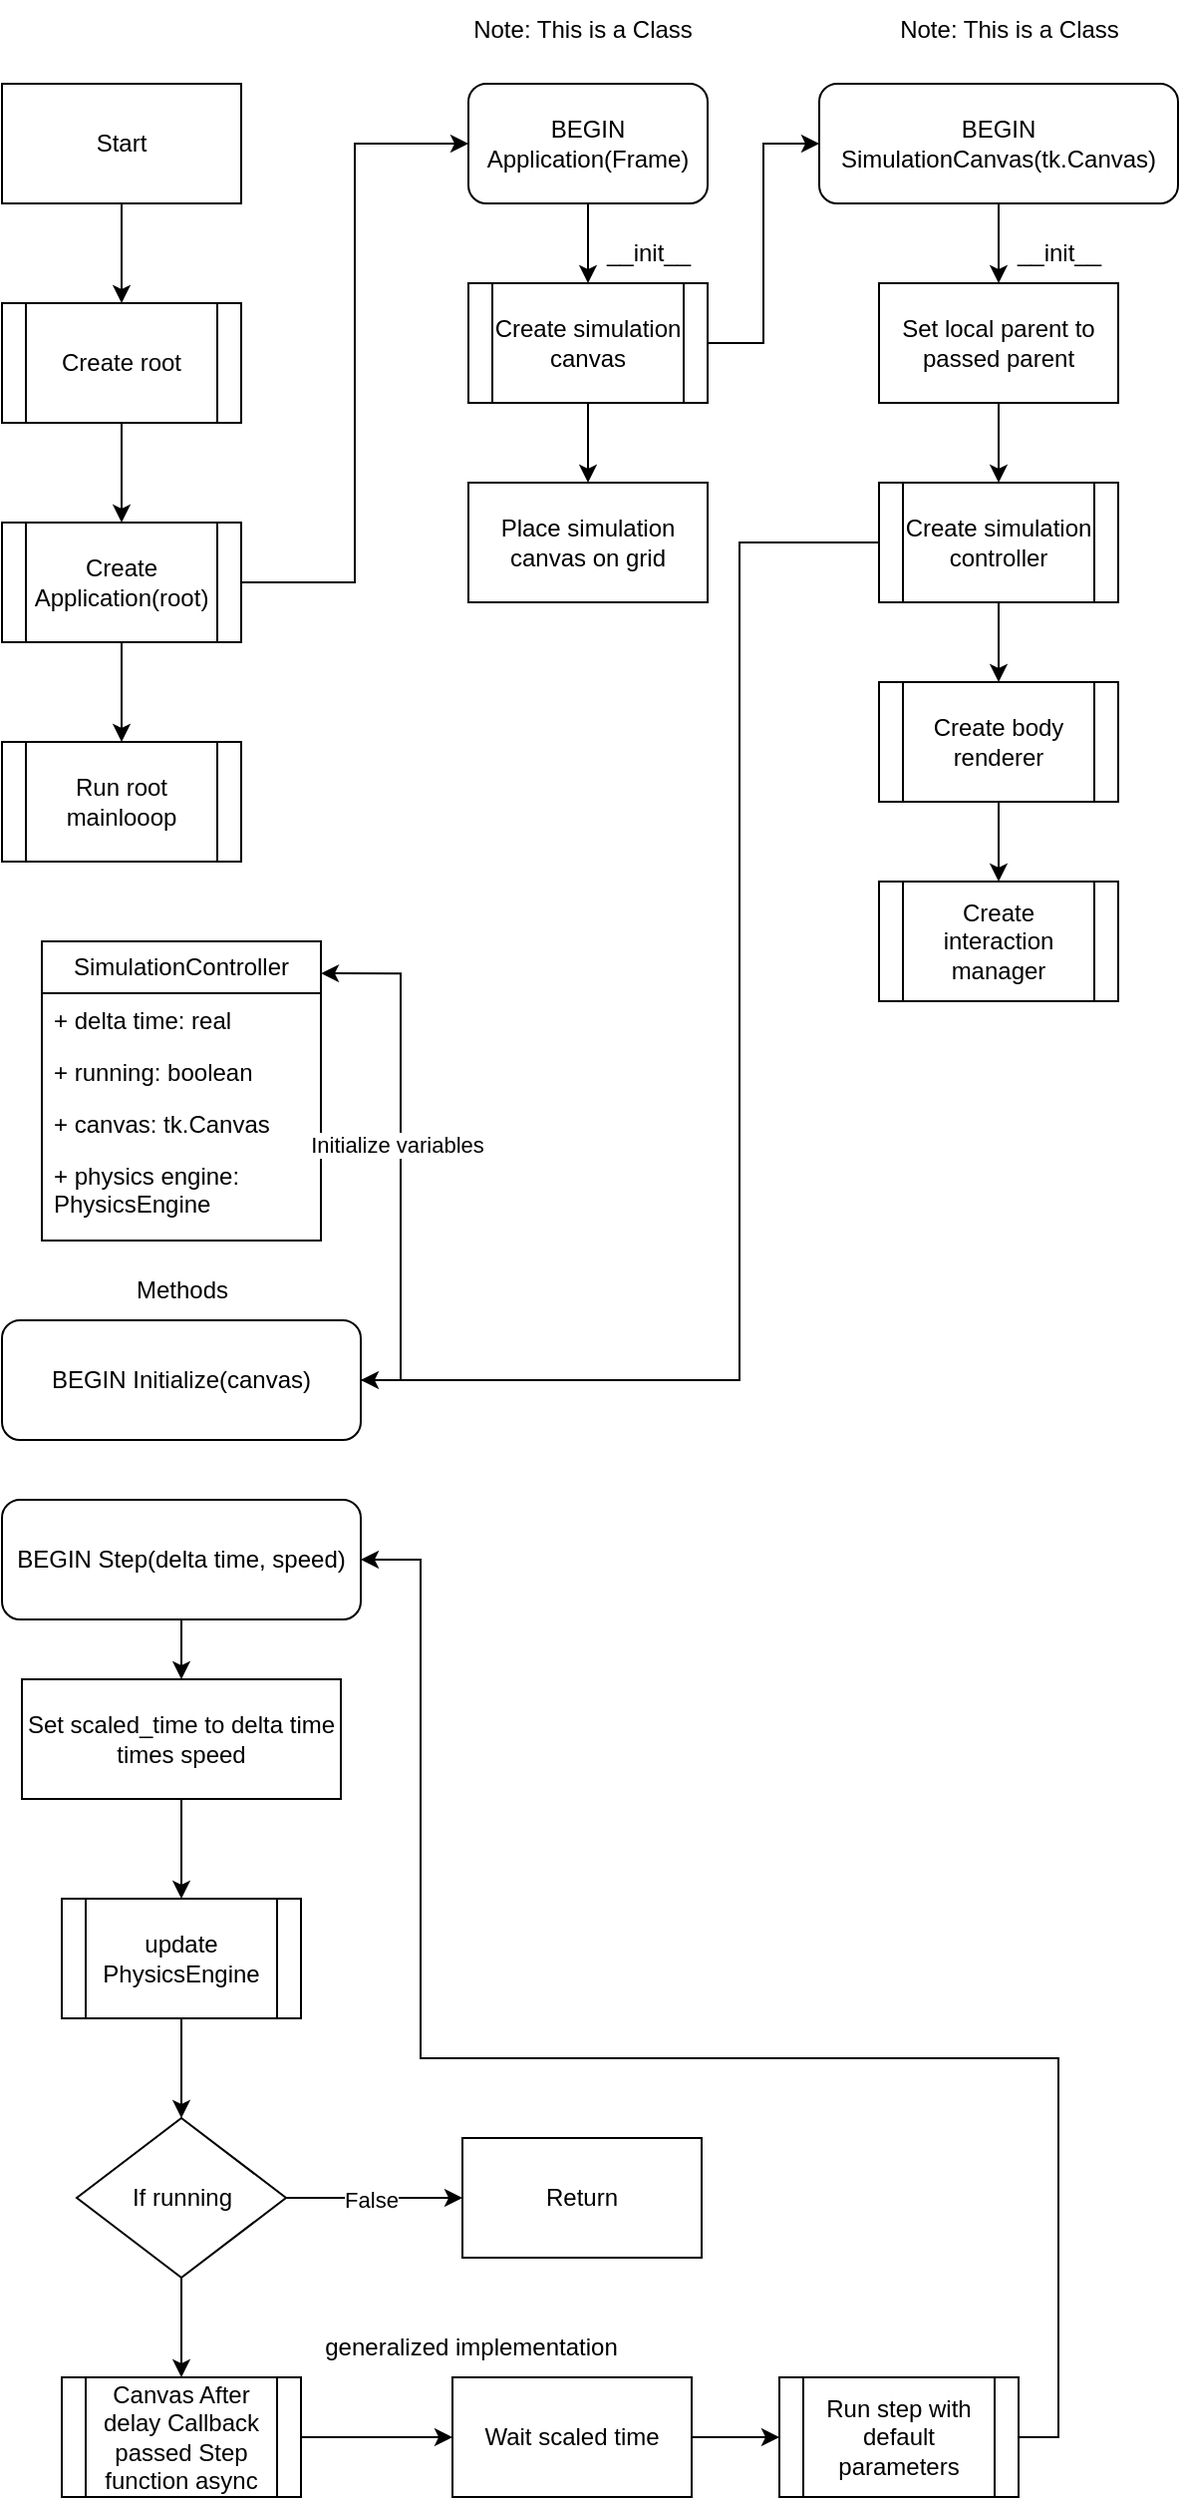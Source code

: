 <mxfile version="26.0.16">
  <diagram id="C5RBs43oDa-KdzZeNtuy" name="Page-1">
    <mxGraphModel dx="1420" dy="776" grid="1" gridSize="10" guides="1" tooltips="1" connect="1" arrows="1" fold="1" page="1" pageScale="1" pageWidth="827" pageHeight="1169" math="0" shadow="0">
      <root>
        <mxCell id="WIyWlLk6GJQsqaUBKTNV-0" />
        <mxCell id="WIyWlLk6GJQsqaUBKTNV-1" parent="WIyWlLk6GJQsqaUBKTNV-0" />
        <mxCell id="rg2TefDTNv2NrTJ3xyoL-8" style="edgeStyle=orthogonalEdgeStyle;rounded=0;orthogonalLoop=1;jettySize=auto;html=1;exitX=0.5;exitY=1;exitDx=0;exitDy=0;entryX=0.5;entryY=0;entryDx=0;entryDy=0;" edge="1" parent="WIyWlLk6GJQsqaUBKTNV-1" source="rg2TefDTNv2NrTJ3xyoL-2" target="rg2TefDTNv2NrTJ3xyoL-7">
          <mxGeometry relative="1" as="geometry" />
        </mxCell>
        <mxCell id="rg2TefDTNv2NrTJ3xyoL-2" value="Start" style="rounded=0;whiteSpace=wrap;html=1;" vertex="1" parent="WIyWlLk6GJQsqaUBKTNV-1">
          <mxGeometry x="60" y="60" width="120" height="60" as="geometry" />
        </mxCell>
        <mxCell id="rg2TefDTNv2NrTJ3xyoL-11" style="edgeStyle=orthogonalEdgeStyle;rounded=0;orthogonalLoop=1;jettySize=auto;html=1;exitX=0.5;exitY=1;exitDx=0;exitDy=0;entryX=0.5;entryY=0;entryDx=0;entryDy=0;" edge="1" parent="WIyWlLk6GJQsqaUBKTNV-1" source="rg2TefDTNv2NrTJ3xyoL-5" target="rg2TefDTNv2NrTJ3xyoL-10">
          <mxGeometry relative="1" as="geometry" />
        </mxCell>
        <mxCell id="rg2TefDTNv2NrTJ3xyoL-26" style="edgeStyle=orthogonalEdgeStyle;rounded=0;orthogonalLoop=1;jettySize=auto;html=1;exitX=1;exitY=0.5;exitDx=0;exitDy=0;entryX=0;entryY=0.5;entryDx=0;entryDy=0;" edge="1" parent="WIyWlLk6GJQsqaUBKTNV-1" source="rg2TefDTNv2NrTJ3xyoL-5" target="rg2TefDTNv2NrTJ3xyoL-13">
          <mxGeometry relative="1" as="geometry" />
        </mxCell>
        <mxCell id="rg2TefDTNv2NrTJ3xyoL-5" value="Create Application(root)" style="shape=process;whiteSpace=wrap;html=1;backgroundOutline=1;" vertex="1" parent="WIyWlLk6GJQsqaUBKTNV-1">
          <mxGeometry x="60" y="280" width="120" height="60" as="geometry" />
        </mxCell>
        <mxCell id="rg2TefDTNv2NrTJ3xyoL-9" style="edgeStyle=orthogonalEdgeStyle;rounded=0;orthogonalLoop=1;jettySize=auto;html=1;exitX=0.5;exitY=1;exitDx=0;exitDy=0;entryX=0.5;entryY=0;entryDx=0;entryDy=0;" edge="1" parent="WIyWlLk6GJQsqaUBKTNV-1" source="rg2TefDTNv2NrTJ3xyoL-7" target="rg2TefDTNv2NrTJ3xyoL-5">
          <mxGeometry relative="1" as="geometry" />
        </mxCell>
        <mxCell id="rg2TefDTNv2NrTJ3xyoL-7" value="Create root" style="shape=process;whiteSpace=wrap;html=1;backgroundOutline=1;" vertex="1" parent="WIyWlLk6GJQsqaUBKTNV-1">
          <mxGeometry x="60" y="170" width="120" height="60" as="geometry" />
        </mxCell>
        <mxCell id="rg2TefDTNv2NrTJ3xyoL-10" value="Run root mainlooop" style="shape=process;whiteSpace=wrap;html=1;backgroundOutline=1;" vertex="1" parent="WIyWlLk6GJQsqaUBKTNV-1">
          <mxGeometry x="60" y="390" width="120" height="60" as="geometry" />
        </mxCell>
        <mxCell id="rg2TefDTNv2NrTJ3xyoL-12" style="edgeStyle=orthogonalEdgeStyle;rounded=0;orthogonalLoop=1;jettySize=auto;html=1;exitX=0.5;exitY=1;exitDx=0;exitDy=0;entryX=0.5;entryY=0;entryDx=0;entryDy=0;" edge="1" parent="WIyWlLk6GJQsqaUBKTNV-1" source="rg2TefDTNv2NrTJ3xyoL-13" target="rg2TefDTNv2NrTJ3xyoL-15">
          <mxGeometry relative="1" as="geometry" />
        </mxCell>
        <mxCell id="rg2TefDTNv2NrTJ3xyoL-13" value="BEGIN Application(Frame)" style="rounded=1;whiteSpace=wrap;html=1;" vertex="1" parent="WIyWlLk6GJQsqaUBKTNV-1">
          <mxGeometry x="294" y="60" width="120" height="60" as="geometry" />
        </mxCell>
        <mxCell id="rg2TefDTNv2NrTJ3xyoL-14" style="edgeStyle=orthogonalEdgeStyle;rounded=0;orthogonalLoop=1;jettySize=auto;html=1;exitX=0.5;exitY=1;exitDx=0;exitDy=0;entryX=0.5;entryY=0;entryDx=0;entryDy=0;" edge="1" parent="WIyWlLk6GJQsqaUBKTNV-1" source="rg2TefDTNv2NrTJ3xyoL-15" target="rg2TefDTNv2NrTJ3xyoL-16">
          <mxGeometry relative="1" as="geometry" />
        </mxCell>
        <mxCell id="rg2TefDTNv2NrTJ3xyoL-31" style="edgeStyle=orthogonalEdgeStyle;rounded=0;orthogonalLoop=1;jettySize=auto;html=1;exitX=1;exitY=0.5;exitDx=0;exitDy=0;entryX=0;entryY=0.5;entryDx=0;entryDy=0;" edge="1" parent="WIyWlLk6GJQsqaUBKTNV-1" source="rg2TefDTNv2NrTJ3xyoL-15" target="rg2TefDTNv2NrTJ3xyoL-17">
          <mxGeometry relative="1" as="geometry" />
        </mxCell>
        <mxCell id="rg2TefDTNv2NrTJ3xyoL-15" value="Create simulation canvas" style="shape=process;whiteSpace=wrap;html=1;backgroundOutline=1;" vertex="1" parent="WIyWlLk6GJQsqaUBKTNV-1">
          <mxGeometry x="294" y="160" width="120" height="60" as="geometry" />
        </mxCell>
        <mxCell id="rg2TefDTNv2NrTJ3xyoL-16" value="Place simulation canvas on grid" style="rounded=0;whiteSpace=wrap;html=1;" vertex="1" parent="WIyWlLk6GJQsqaUBKTNV-1">
          <mxGeometry x="294" y="260" width="120" height="60" as="geometry" />
        </mxCell>
        <mxCell id="rg2TefDTNv2NrTJ3xyoL-21" style="edgeStyle=orthogonalEdgeStyle;rounded=0;orthogonalLoop=1;jettySize=auto;html=1;exitX=0.5;exitY=1;exitDx=0;exitDy=0;entryX=0.5;entryY=0;entryDx=0;entryDy=0;" edge="1" parent="WIyWlLk6GJQsqaUBKTNV-1" source="rg2TefDTNv2NrTJ3xyoL-17" target="rg2TefDTNv2NrTJ3xyoL-18">
          <mxGeometry relative="1" as="geometry" />
        </mxCell>
        <mxCell id="rg2TefDTNv2NrTJ3xyoL-17" value="BEGIN SimulationCanvas(tk.Canvas)" style="rounded=1;whiteSpace=wrap;html=1;" vertex="1" parent="WIyWlLk6GJQsqaUBKTNV-1">
          <mxGeometry x="470" y="60" width="180" height="60" as="geometry" />
        </mxCell>
        <mxCell id="rg2TefDTNv2NrTJ3xyoL-20" style="edgeStyle=orthogonalEdgeStyle;rounded=0;orthogonalLoop=1;jettySize=auto;html=1;exitX=0.5;exitY=1;exitDx=0;exitDy=0;entryX=0.5;entryY=0;entryDx=0;entryDy=0;" edge="1" parent="WIyWlLk6GJQsqaUBKTNV-1" source="rg2TefDTNv2NrTJ3xyoL-18" target="rg2TefDTNv2NrTJ3xyoL-19">
          <mxGeometry relative="1" as="geometry" />
        </mxCell>
        <mxCell id="rg2TefDTNv2NrTJ3xyoL-18" value="Set local parent to passed parent" style="rounded=0;whiteSpace=wrap;html=1;" vertex="1" parent="WIyWlLk6GJQsqaUBKTNV-1">
          <mxGeometry x="500" y="160" width="120" height="60" as="geometry" />
        </mxCell>
        <mxCell id="rg2TefDTNv2NrTJ3xyoL-23" style="edgeStyle=orthogonalEdgeStyle;rounded=0;orthogonalLoop=1;jettySize=auto;html=1;exitX=0.5;exitY=1;exitDx=0;exitDy=0;entryX=0.5;entryY=0;entryDx=0;entryDy=0;" edge="1" parent="WIyWlLk6GJQsqaUBKTNV-1" source="rg2TefDTNv2NrTJ3xyoL-19" target="rg2TefDTNv2NrTJ3xyoL-22">
          <mxGeometry relative="1" as="geometry" />
        </mxCell>
        <mxCell id="rg2TefDTNv2NrTJ3xyoL-64" style="edgeStyle=orthogonalEdgeStyle;rounded=0;orthogonalLoop=1;jettySize=auto;html=1;exitX=0;exitY=0.5;exitDx=0;exitDy=0;entryX=1;entryY=0.5;entryDx=0;entryDy=0;" edge="1" parent="WIyWlLk6GJQsqaUBKTNV-1" source="rg2TefDTNv2NrTJ3xyoL-19" target="rg2TefDTNv2NrTJ3xyoL-33">
          <mxGeometry relative="1" as="geometry">
            <Array as="points">
              <mxPoint x="430" y="290" />
              <mxPoint x="430" y="710" />
            </Array>
          </mxGeometry>
        </mxCell>
        <mxCell id="rg2TefDTNv2NrTJ3xyoL-19" value="Create simulation controller" style="shape=process;whiteSpace=wrap;html=1;backgroundOutline=1;" vertex="1" parent="WIyWlLk6GJQsqaUBKTNV-1">
          <mxGeometry x="500" y="260" width="120" height="60" as="geometry" />
        </mxCell>
        <mxCell id="rg2TefDTNv2NrTJ3xyoL-25" style="edgeStyle=orthogonalEdgeStyle;rounded=0;orthogonalLoop=1;jettySize=auto;html=1;exitX=0.5;exitY=1;exitDx=0;exitDy=0;entryX=0.5;entryY=0;entryDx=0;entryDy=0;" edge="1" parent="WIyWlLk6GJQsqaUBKTNV-1" source="rg2TefDTNv2NrTJ3xyoL-22" target="rg2TefDTNv2NrTJ3xyoL-24">
          <mxGeometry relative="1" as="geometry" />
        </mxCell>
        <mxCell id="rg2TefDTNv2NrTJ3xyoL-22" value="Create body renderer" style="shape=process;whiteSpace=wrap;html=1;backgroundOutline=1;" vertex="1" parent="WIyWlLk6GJQsqaUBKTNV-1">
          <mxGeometry x="500" y="360" width="120" height="60" as="geometry" />
        </mxCell>
        <mxCell id="rg2TefDTNv2NrTJ3xyoL-24" value="Create interaction manager" style="shape=process;whiteSpace=wrap;html=1;backgroundOutline=1;" vertex="1" parent="WIyWlLk6GJQsqaUBKTNV-1">
          <mxGeometry x="500" y="460" width="120" height="60" as="geometry" />
        </mxCell>
        <mxCell id="rg2TefDTNv2NrTJ3xyoL-27" value="Note: This is a Class" style="text;html=1;align=center;verticalAlign=middle;resizable=0;points=[];autosize=1;strokeColor=none;fillColor=none;" vertex="1" parent="WIyWlLk6GJQsqaUBKTNV-1">
          <mxGeometry x="286" y="18" width="130" height="30" as="geometry" />
        </mxCell>
        <mxCell id="rg2TefDTNv2NrTJ3xyoL-28" value="Note: This is a Class" style="text;html=1;align=center;verticalAlign=middle;resizable=0;points=[];autosize=1;strokeColor=none;fillColor=none;" vertex="1" parent="WIyWlLk6GJQsqaUBKTNV-1">
          <mxGeometry x="500" y="18" width="130" height="30" as="geometry" />
        </mxCell>
        <mxCell id="rg2TefDTNv2NrTJ3xyoL-29" value="__init__" style="text;html=1;align=center;verticalAlign=middle;resizable=0;points=[];autosize=1;strokeColor=none;fillColor=none;" vertex="1" parent="WIyWlLk6GJQsqaUBKTNV-1">
          <mxGeometry x="354" y="130" width="60" height="30" as="geometry" />
        </mxCell>
        <mxCell id="rg2TefDTNv2NrTJ3xyoL-30" value="__init__" style="text;html=1;align=center;verticalAlign=middle;resizable=0;points=[];autosize=1;strokeColor=none;fillColor=none;" vertex="1" parent="WIyWlLk6GJQsqaUBKTNV-1">
          <mxGeometry x="560" y="130" width="60" height="30" as="geometry" />
        </mxCell>
        <mxCell id="rg2TefDTNv2NrTJ3xyoL-33" value="BEGIN Initialize(canvas)" style="rounded=1;whiteSpace=wrap;html=1;" vertex="1" parent="WIyWlLk6GJQsqaUBKTNV-1">
          <mxGeometry x="60" y="680" width="180" height="60" as="geometry" />
        </mxCell>
        <mxCell id="rg2TefDTNv2NrTJ3xyoL-34" value="&lt;div&gt;SimulationController&lt;/div&gt;" style="swimlane;fontStyle=0;childLayout=stackLayout;horizontal=1;startSize=26;fillColor=none;horizontalStack=0;resizeParent=1;resizeParentMax=0;resizeLast=0;collapsible=1;marginBottom=0;whiteSpace=wrap;html=1;" vertex="1" parent="WIyWlLk6GJQsqaUBKTNV-1">
          <mxGeometry x="80" y="490" width="140" height="150" as="geometry" />
        </mxCell>
        <mxCell id="rg2TefDTNv2NrTJ3xyoL-35" value="+ delta time: real" style="text;strokeColor=none;fillColor=none;align=left;verticalAlign=top;spacingLeft=4;spacingRight=4;overflow=hidden;rotatable=0;points=[[0,0.5],[1,0.5]];portConstraint=eastwest;whiteSpace=wrap;html=1;" vertex="1" parent="rg2TefDTNv2NrTJ3xyoL-34">
          <mxGeometry y="26" width="140" height="26" as="geometry" />
        </mxCell>
        <mxCell id="rg2TefDTNv2NrTJ3xyoL-36" value="+ running: boolean" style="text;strokeColor=none;fillColor=none;align=left;verticalAlign=top;spacingLeft=4;spacingRight=4;overflow=hidden;rotatable=0;points=[[0,0.5],[1,0.5]];portConstraint=eastwest;whiteSpace=wrap;html=1;" vertex="1" parent="rg2TefDTNv2NrTJ3xyoL-34">
          <mxGeometry y="52" width="140" height="26" as="geometry" />
        </mxCell>
        <mxCell id="rg2TefDTNv2NrTJ3xyoL-37" value="+ canvas: tk.Canvas" style="text;strokeColor=none;fillColor=none;align=left;verticalAlign=top;spacingLeft=4;spacingRight=4;overflow=hidden;rotatable=0;points=[[0,0.5],[1,0.5]];portConstraint=eastwest;whiteSpace=wrap;html=1;" vertex="1" parent="rg2TefDTNv2NrTJ3xyoL-34">
          <mxGeometry y="78" width="140" height="26" as="geometry" />
        </mxCell>
        <mxCell id="rg2TefDTNv2NrTJ3xyoL-38" value="+ physics engine: PhysicsEngine" style="text;strokeColor=none;fillColor=none;align=left;verticalAlign=top;spacingLeft=4;spacingRight=4;overflow=hidden;rotatable=0;points=[[0,0.5],[1,0.5]];portConstraint=eastwest;whiteSpace=wrap;html=1;" vertex="1" parent="rg2TefDTNv2NrTJ3xyoL-34">
          <mxGeometry y="104" width="140" height="46" as="geometry" />
        </mxCell>
        <mxCell id="rg2TefDTNv2NrTJ3xyoL-39" value="Methods" style="text;html=1;align=center;verticalAlign=middle;resizable=0;points=[];autosize=1;strokeColor=none;fillColor=none;" vertex="1" parent="WIyWlLk6GJQsqaUBKTNV-1">
          <mxGeometry x="115" y="650" width="70" height="30" as="geometry" />
        </mxCell>
        <mxCell id="rg2TefDTNv2NrTJ3xyoL-40" style="edgeStyle=orthogonalEdgeStyle;rounded=0;orthogonalLoop=1;jettySize=auto;html=1;exitX=1;exitY=0.5;exitDx=0;exitDy=0;entryX=1;entryY=0.107;entryDx=0;entryDy=0;entryPerimeter=0;" edge="1" parent="WIyWlLk6GJQsqaUBKTNV-1" source="rg2TefDTNv2NrTJ3xyoL-33" target="rg2TefDTNv2NrTJ3xyoL-34">
          <mxGeometry relative="1" as="geometry" />
        </mxCell>
        <mxCell id="rg2TefDTNv2NrTJ3xyoL-41" value="Initialize variables" style="edgeLabel;html=1;align=center;verticalAlign=middle;resizable=0;points=[];" vertex="1" connectable="0" parent="rg2TefDTNv2NrTJ3xyoL-40">
          <mxGeometry x="0.046" y="2" relative="1" as="geometry">
            <mxPoint as="offset" />
          </mxGeometry>
        </mxCell>
        <mxCell id="rg2TefDTNv2NrTJ3xyoL-44" style="edgeStyle=orthogonalEdgeStyle;rounded=0;orthogonalLoop=1;jettySize=auto;html=1;exitX=0.5;exitY=1;exitDx=0;exitDy=0;entryX=0.5;entryY=0;entryDx=0;entryDy=0;" edge="1" parent="WIyWlLk6GJQsqaUBKTNV-1" source="rg2TefDTNv2NrTJ3xyoL-42" target="rg2TefDTNv2NrTJ3xyoL-43">
          <mxGeometry relative="1" as="geometry" />
        </mxCell>
        <mxCell id="rg2TefDTNv2NrTJ3xyoL-42" value="BEGIN Step(delta time, speed)" style="rounded=1;whiteSpace=wrap;html=1;" vertex="1" parent="WIyWlLk6GJQsqaUBKTNV-1">
          <mxGeometry x="60" y="770" width="180" height="60" as="geometry" />
        </mxCell>
        <mxCell id="rg2TefDTNv2NrTJ3xyoL-46" style="edgeStyle=orthogonalEdgeStyle;rounded=0;orthogonalLoop=1;jettySize=auto;html=1;exitX=0.5;exitY=1;exitDx=0;exitDy=0;entryX=0.5;entryY=0;entryDx=0;entryDy=0;" edge="1" parent="WIyWlLk6GJQsqaUBKTNV-1" source="rg2TefDTNv2NrTJ3xyoL-43" target="rg2TefDTNv2NrTJ3xyoL-45">
          <mxGeometry relative="1" as="geometry" />
        </mxCell>
        <mxCell id="rg2TefDTNv2NrTJ3xyoL-43" value="Set scaled_time to delta time times speed" style="rounded=0;whiteSpace=wrap;html=1;" vertex="1" parent="WIyWlLk6GJQsqaUBKTNV-1">
          <mxGeometry x="70" y="860" width="160" height="60" as="geometry" />
        </mxCell>
        <mxCell id="rg2TefDTNv2NrTJ3xyoL-48" style="edgeStyle=orthogonalEdgeStyle;rounded=0;orthogonalLoop=1;jettySize=auto;html=1;exitX=0.5;exitY=1;exitDx=0;exitDy=0;entryX=0.5;entryY=0;entryDx=0;entryDy=0;" edge="1" parent="WIyWlLk6GJQsqaUBKTNV-1" source="rg2TefDTNv2NrTJ3xyoL-45" target="rg2TefDTNv2NrTJ3xyoL-47">
          <mxGeometry relative="1" as="geometry" />
        </mxCell>
        <mxCell id="rg2TefDTNv2NrTJ3xyoL-45" value="update PhysicsEngine" style="shape=process;whiteSpace=wrap;html=1;backgroundOutline=1;" vertex="1" parent="WIyWlLk6GJQsqaUBKTNV-1">
          <mxGeometry x="90" y="970" width="120" height="60" as="geometry" />
        </mxCell>
        <mxCell id="rg2TefDTNv2NrTJ3xyoL-50" style="edgeStyle=orthogonalEdgeStyle;rounded=0;orthogonalLoop=1;jettySize=auto;html=1;exitX=1;exitY=0.5;exitDx=0;exitDy=0;entryX=0;entryY=0.5;entryDx=0;entryDy=0;" edge="1" parent="WIyWlLk6GJQsqaUBKTNV-1" source="rg2TefDTNv2NrTJ3xyoL-47" target="rg2TefDTNv2NrTJ3xyoL-49">
          <mxGeometry relative="1" as="geometry" />
        </mxCell>
        <mxCell id="rg2TefDTNv2NrTJ3xyoL-51" value="False" style="edgeLabel;html=1;align=center;verticalAlign=middle;resizable=0;points=[];" vertex="1" connectable="0" parent="rg2TefDTNv2NrTJ3xyoL-50">
          <mxGeometry x="-0.037" y="-1" relative="1" as="geometry">
            <mxPoint as="offset" />
          </mxGeometry>
        </mxCell>
        <mxCell id="rg2TefDTNv2NrTJ3xyoL-55" style="edgeStyle=orthogonalEdgeStyle;rounded=0;orthogonalLoop=1;jettySize=auto;html=1;exitX=0.5;exitY=1;exitDx=0;exitDy=0;entryX=0.5;entryY=0;entryDx=0;entryDy=0;" edge="1" parent="WIyWlLk6GJQsqaUBKTNV-1" source="rg2TefDTNv2NrTJ3xyoL-47" target="rg2TefDTNv2NrTJ3xyoL-56">
          <mxGeometry relative="1" as="geometry">
            <mxPoint x="150" y="1200" as="targetPoint" />
          </mxGeometry>
        </mxCell>
        <mxCell id="rg2TefDTNv2NrTJ3xyoL-47" value="If running" style="rhombus;whiteSpace=wrap;html=1;" vertex="1" parent="WIyWlLk6GJQsqaUBKTNV-1">
          <mxGeometry x="97.5" y="1080" width="105" height="80" as="geometry" />
        </mxCell>
        <mxCell id="rg2TefDTNv2NrTJ3xyoL-49" value="Return" style="rounded=0;whiteSpace=wrap;html=1;" vertex="1" parent="WIyWlLk6GJQsqaUBKTNV-1">
          <mxGeometry x="291" y="1090" width="120" height="60" as="geometry" />
        </mxCell>
        <mxCell id="rg2TefDTNv2NrTJ3xyoL-58" style="edgeStyle=orthogonalEdgeStyle;rounded=0;orthogonalLoop=1;jettySize=auto;html=1;exitX=1;exitY=0.5;exitDx=0;exitDy=0;entryX=0;entryY=0.5;entryDx=0;entryDy=0;" edge="1" parent="WIyWlLk6GJQsqaUBKTNV-1" source="rg2TefDTNv2NrTJ3xyoL-56" target="rg2TefDTNv2NrTJ3xyoL-60">
          <mxGeometry relative="1" as="geometry">
            <mxPoint x="250" y="1240" as="targetPoint" />
          </mxGeometry>
        </mxCell>
        <mxCell id="rg2TefDTNv2NrTJ3xyoL-56" value="Canvas After delay Callback passed Step function async" style="shape=process;whiteSpace=wrap;html=1;backgroundOutline=1;" vertex="1" parent="WIyWlLk6GJQsqaUBKTNV-1">
          <mxGeometry x="90" y="1210" width="120" height="60" as="geometry" />
        </mxCell>
        <mxCell id="rg2TefDTNv2NrTJ3xyoL-57" value="&lt;div&gt;generalized implementation&lt;/div&gt;" style="text;html=1;align=center;verticalAlign=middle;resizable=0;points=[];autosize=1;strokeColor=none;fillColor=none;" vertex="1" parent="WIyWlLk6GJQsqaUBKTNV-1">
          <mxGeometry x="210" y="1180" width="170" height="30" as="geometry" />
        </mxCell>
        <mxCell id="rg2TefDTNv2NrTJ3xyoL-62" style="edgeStyle=orthogonalEdgeStyle;rounded=0;orthogonalLoop=1;jettySize=auto;html=1;exitX=1;exitY=0.5;exitDx=0;exitDy=0;entryX=0;entryY=0.5;entryDx=0;entryDy=0;" edge="1" parent="WIyWlLk6GJQsqaUBKTNV-1" source="rg2TefDTNv2NrTJ3xyoL-60" target="rg2TefDTNv2NrTJ3xyoL-61">
          <mxGeometry relative="1" as="geometry" />
        </mxCell>
        <mxCell id="rg2TefDTNv2NrTJ3xyoL-60" value="Wait scaled time" style="rounded=0;whiteSpace=wrap;html=1;" vertex="1" parent="WIyWlLk6GJQsqaUBKTNV-1">
          <mxGeometry x="286" y="1210" width="120" height="60" as="geometry" />
        </mxCell>
        <mxCell id="rg2TefDTNv2NrTJ3xyoL-63" style="edgeStyle=orthogonalEdgeStyle;rounded=0;orthogonalLoop=1;jettySize=auto;html=1;exitX=1;exitY=0.5;exitDx=0;exitDy=0;entryX=1;entryY=0.5;entryDx=0;entryDy=0;" edge="1" parent="WIyWlLk6GJQsqaUBKTNV-1" source="rg2TefDTNv2NrTJ3xyoL-61" target="rg2TefDTNv2NrTJ3xyoL-42">
          <mxGeometry relative="1" as="geometry">
            <Array as="points">
              <mxPoint x="590" y="1240" />
              <mxPoint x="590" y="1050" />
              <mxPoint x="270" y="1050" />
              <mxPoint x="270" y="800" />
            </Array>
          </mxGeometry>
        </mxCell>
        <mxCell id="rg2TefDTNv2NrTJ3xyoL-61" value="Run step with default parameters" style="shape=process;whiteSpace=wrap;html=1;backgroundOutline=1;" vertex="1" parent="WIyWlLk6GJQsqaUBKTNV-1">
          <mxGeometry x="450" y="1210" width="120" height="60" as="geometry" />
        </mxCell>
      </root>
    </mxGraphModel>
  </diagram>
</mxfile>
